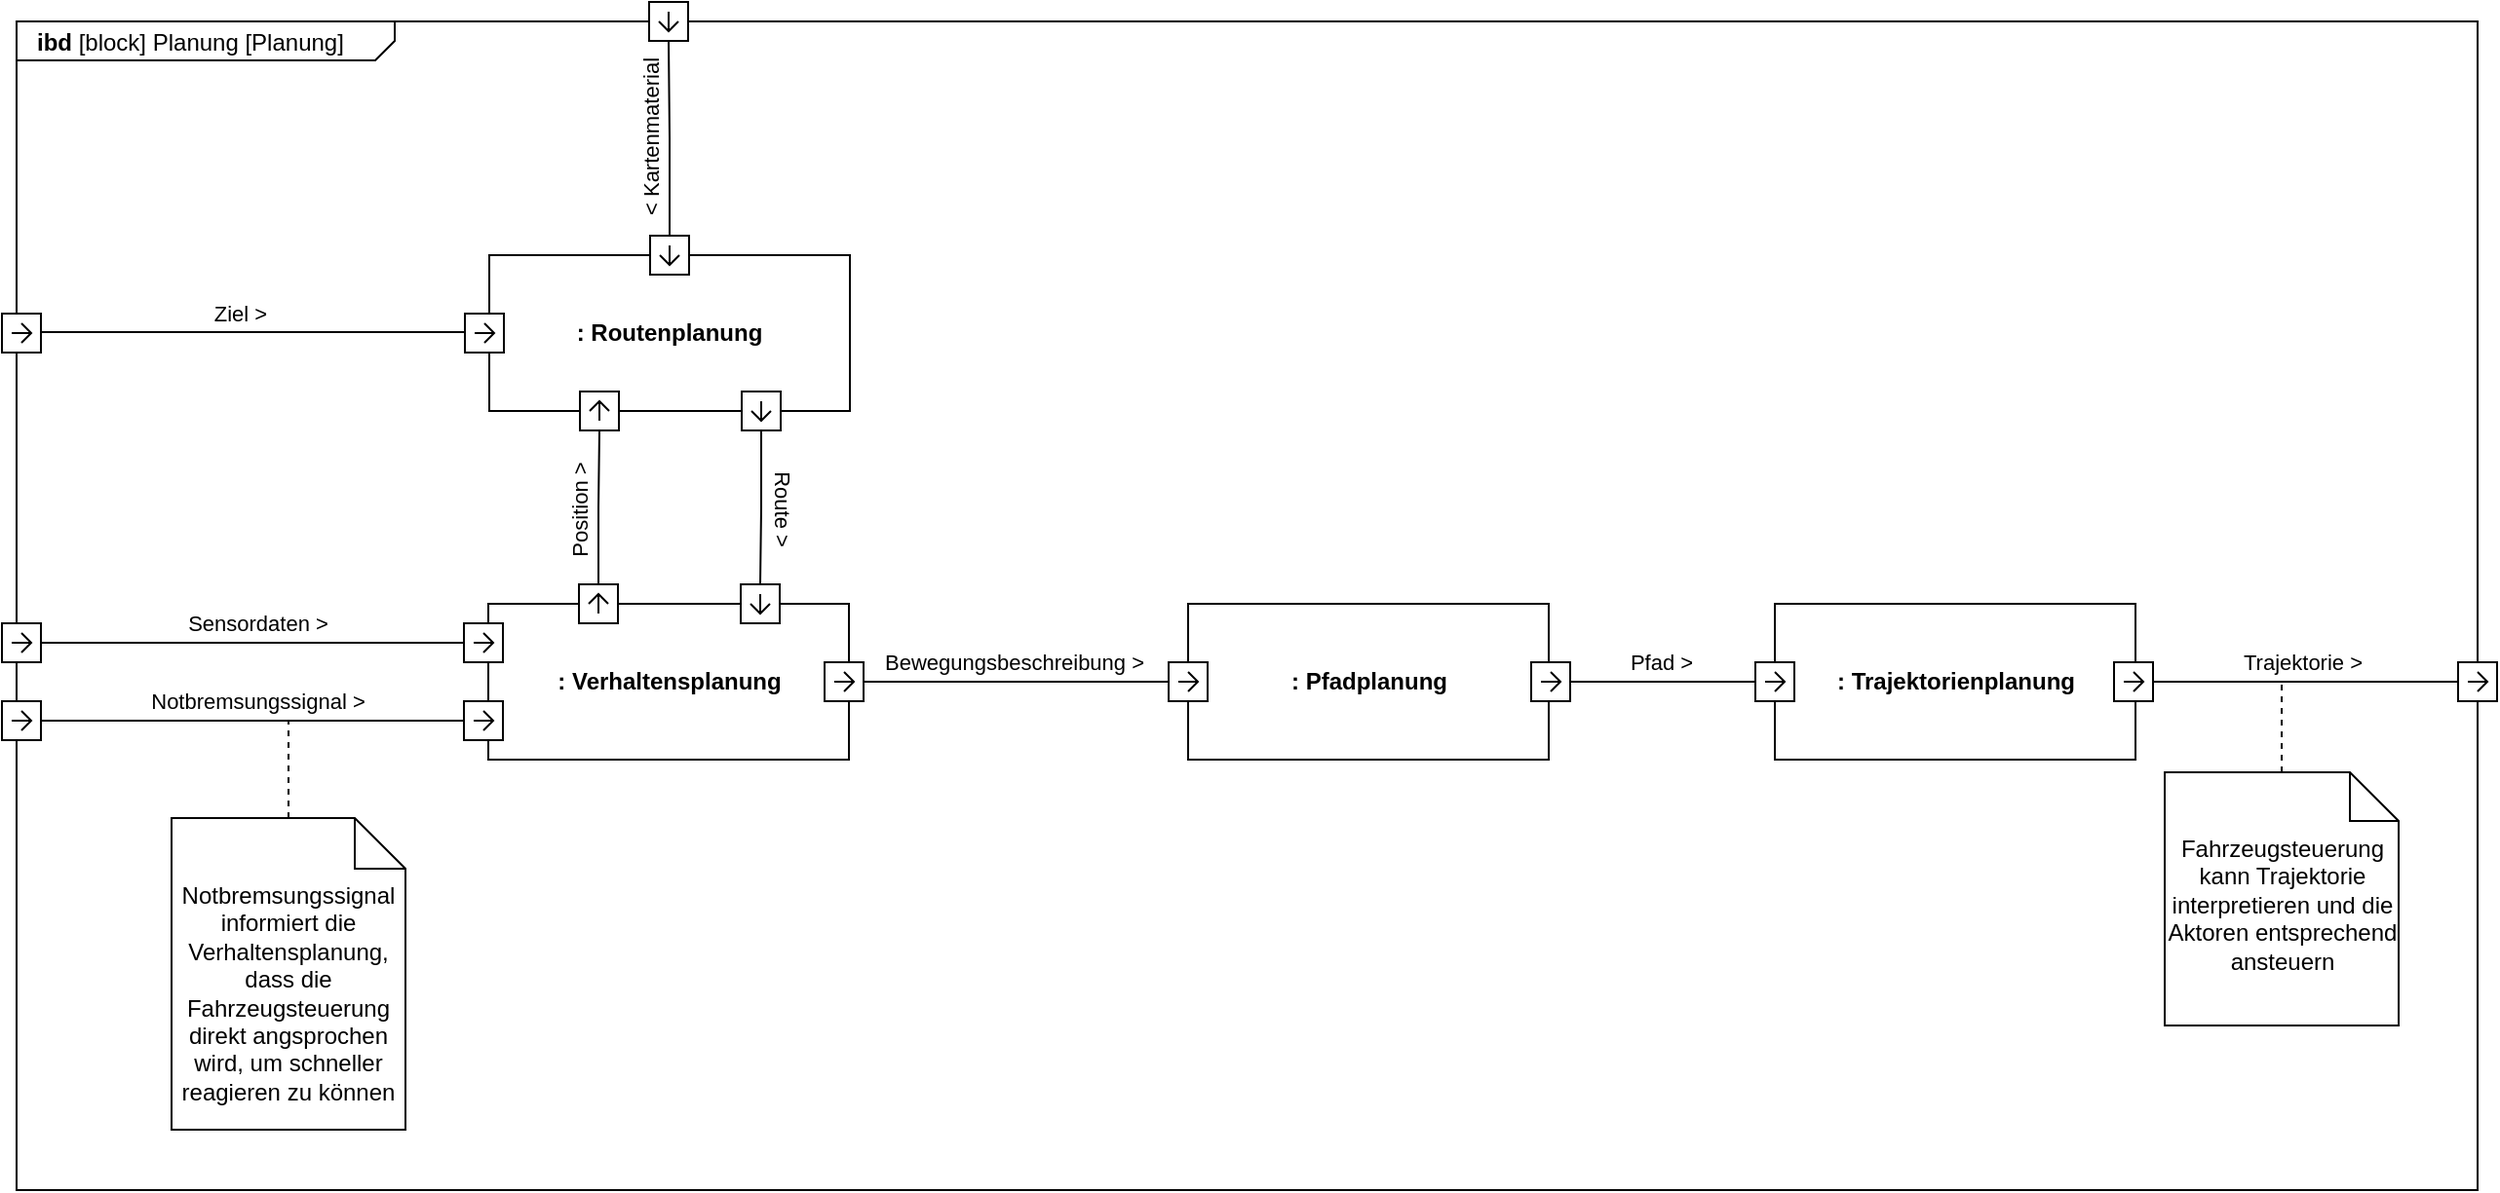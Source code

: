 <mxfile version="22.1.18" type="device">
  <diagram name="Page-1" id="VcEldbE40SIkFAcgv00z">
    <mxGraphModel dx="1347" dy="925" grid="1" gridSize="10" guides="1" tooltips="1" connect="1" arrows="1" fold="1" page="1" pageScale="1" pageWidth="850" pageHeight="1100" math="0" shadow="0">
      <root>
        <mxCell id="0" />
        <mxCell id="1" parent="0" />
        <mxCell id="SKhvwn-lRZItN7kT1ohc-1" value="&lt;p style=&quot;margin:0px;margin-top:4px;margin-left:10px;text-align:left;&quot;&gt;&lt;b&gt;ibd&lt;/b&gt; [block] Planung [Planung]&lt;br&gt;&lt;/p&gt;" style="html=1;shape=mxgraph.sysml.package;labelX=194.5;align=left;spacingLeft=10;html=1;overflow=fill;whiteSpace=wrap;recursiveResize=0;" parent="1" vertex="1">
          <mxGeometry x="27.5" y="30" width="1262.5" height="600" as="geometry" />
        </mxCell>
        <mxCell id="xnHf5yIggJUJLUZqKu_M-1" value=": Routenplanung" style="strokeColor=inherit;fillColor=inherit;gradientColor=inherit;shape=rect;html=1;fontStyle=1;whiteSpace=wrap;align=center;" vertex="1" parent="1">
          <mxGeometry x="270" y="150" width="185" height="80" as="geometry" />
        </mxCell>
        <mxCell id="xnHf5yIggJUJLUZqKu_M-2" value=": Verhaltensplanung" style="strokeColor=inherit;fillColor=inherit;gradientColor=inherit;shape=rect;html=1;fontStyle=1;whiteSpace=wrap;align=center;" vertex="1" parent="1">
          <mxGeometry x="269.5" y="329" width="185" height="80" as="geometry" />
        </mxCell>
        <mxCell id="xnHf5yIggJUJLUZqKu_M-3" value="&lt;div&gt;: Pfadplanung&lt;/div&gt;" style="strokeColor=inherit;fillColor=inherit;gradientColor=inherit;shape=rect;html=1;fontStyle=1;whiteSpace=wrap;align=center;" vertex="1" parent="1">
          <mxGeometry x="628.5" y="329" width="185" height="80" as="geometry" />
        </mxCell>
        <mxCell id="xnHf5yIggJUJLUZqKu_M-38" style="edgeStyle=orthogonalEdgeStyle;rounded=0;orthogonalLoop=1;jettySize=auto;html=1;endArrow=none;endFill=0;" edge="1" parent="1" source="xnHf5yIggJUJLUZqKu_M-58">
          <mxGeometry relative="1" as="geometry">
            <mxPoint x="1290" y="369" as="targetPoint" />
          </mxGeometry>
        </mxCell>
        <mxCell id="xnHf5yIggJUJLUZqKu_M-4" value="&lt;div&gt;: Trajektorienplanung&lt;/div&gt;" style="strokeColor=inherit;fillColor=inherit;gradientColor=inherit;shape=rect;html=1;fontStyle=1;whiteSpace=wrap;align=center;" vertex="1" parent="1">
          <mxGeometry x="929.5" y="329" width="185" height="80" as="geometry" />
        </mxCell>
        <mxCell id="xnHf5yIggJUJLUZqKu_M-5" value="" style="html=1;shape=mxgraph.sysml.port;sysMLPortType=flowN;rotation=90;" vertex="1" parent="1">
          <mxGeometry x="257.5" y="180" width="20" height="20" as="geometry" />
        </mxCell>
        <mxCell id="xnHf5yIggJUJLUZqKu_M-6" value="" style="verticalAlign=bottom;html=1;endArrow=none;edgeStyle=orthogonalEdgeStyle;rounded=0;entryX=0.5;entryY=1;entryDx=0;entryDy=0;exitX=0.5;exitY=0;exitDx=0;exitDy=0;exitPerimeter=0;entryPerimeter=0;" edge="1" parent="1">
          <mxGeometry relative="1" as="geometry">
            <mxPoint x="27.5" y="189.5" as="sourcePoint" />
            <mxPoint x="257.5" y="189.5" as="targetPoint" />
          </mxGeometry>
        </mxCell>
        <mxCell id="xnHf5yIggJUJLUZqKu_M-7" value="Ziel &amp;gt;" style="edgeLabel;html=1;align=center;verticalAlign=middle;resizable=0;points=[];" vertex="1" connectable="0" parent="xnHf5yIggJUJLUZqKu_M-6">
          <mxGeometry x="-0.135" y="2" relative="1" as="geometry">
            <mxPoint x="15" y="-8" as="offset" />
          </mxGeometry>
        </mxCell>
        <mxCell id="xnHf5yIggJUJLUZqKu_M-40" style="edgeStyle=orthogonalEdgeStyle;rounded=0;orthogonalLoop=1;jettySize=auto;html=1;exitX=0.5;exitY=1;exitDx=0;exitDy=0;exitPerimeter=0;endArrow=none;endFill=0;" edge="1" parent="1" source="xnHf5yIggJUJLUZqKu_M-48">
          <mxGeometry relative="1" as="geometry">
            <mxPoint x="362" y="30" as="targetPoint" />
          </mxGeometry>
        </mxCell>
        <mxCell id="xnHf5yIggJUJLUZqKu_M-41" value="&lt;div&gt;&amp;lt; Kartenmaterial&lt;/div&gt;" style="edgeLabel;html=1;align=center;verticalAlign=middle;resizable=0;points=[];rotation=-90;" vertex="1" connectable="0" parent="xnHf5yIggJUJLUZqKu_M-40">
          <mxGeometry x="0.127" y="-1" relative="1" as="geometry">
            <mxPoint x="-8" y="64" as="offset" />
          </mxGeometry>
        </mxCell>
        <mxCell id="xnHf5yIggJUJLUZqKu_M-9" value="" style="html=1;shape=mxgraph.sysml.port;sysMLPortType=flowN;rotation=-180;" vertex="1" parent="1">
          <mxGeometry x="352.5" y="140" width="20" height="20" as="geometry" />
        </mxCell>
        <mxCell id="xnHf5yIggJUJLUZqKu_M-11" value="" style="html=1;shape=mxgraph.sysml.port;sysMLPortType=flowN;rotation=-180;" vertex="1" parent="1">
          <mxGeometry x="399.5" y="220" width="20" height="20" as="geometry" />
        </mxCell>
        <mxCell id="xnHf5yIggJUJLUZqKu_M-12" value="" style="html=1;shape=mxgraph.sysml.port;sysMLPortType=flowN;rotation=-180;" vertex="1" parent="1">
          <mxGeometry x="399" y="319" width="20" height="20" as="geometry" />
        </mxCell>
        <mxCell id="xnHf5yIggJUJLUZqKu_M-13" style="edgeStyle=orthogonalEdgeStyle;rounded=0;orthogonalLoop=1;jettySize=auto;html=1;exitX=0.5;exitY=0;exitDx=0;exitDy=0;exitPerimeter=0;entryX=0.5;entryY=1;entryDx=0;entryDy=0;entryPerimeter=0;endArrow=none;endFill=0;" edge="1" parent="1" source="xnHf5yIggJUJLUZqKu_M-11" target="xnHf5yIggJUJLUZqKu_M-12">
          <mxGeometry relative="1" as="geometry" />
        </mxCell>
        <mxCell id="xnHf5yIggJUJLUZqKu_M-47" value="Route &amp;gt;" style="edgeLabel;html=1;align=center;verticalAlign=middle;resizable=0;points=[];rotation=90;" vertex="1" connectable="0" parent="xnHf5yIggJUJLUZqKu_M-13">
          <mxGeometry x="-0.069" y="1" relative="1" as="geometry">
            <mxPoint x="10" y="3" as="offset" />
          </mxGeometry>
        </mxCell>
        <mxCell id="xnHf5yIggJUJLUZqKu_M-14" value="" style="verticalAlign=bottom;html=1;endArrow=none;edgeStyle=orthogonalEdgeStyle;rounded=0;entryX=0.5;entryY=1;entryDx=0;entryDy=0;exitX=0.5;exitY=0;exitDx=0;exitDy=0;exitPerimeter=0;entryPerimeter=0;" edge="1" target="xnHf5yIggJUJLUZqKu_M-16" parent="1" source="xnHf5yIggJUJLUZqKu_M-52">
          <mxGeometry relative="1" as="geometry">
            <mxPoint x="27.5" y="349" as="sourcePoint" />
            <mxPoint x="377" y="488" as="targetPoint" />
          </mxGeometry>
        </mxCell>
        <mxCell id="xnHf5yIggJUJLUZqKu_M-16" value="" style="html=1;shape=mxgraph.sysml.port;sysMLPortType=flowN;rotation=90;" vertex="1" parent="1">
          <mxGeometry x="257" y="339" width="20" height="20" as="geometry" />
        </mxCell>
        <mxCell id="xnHf5yIggJUJLUZqKu_M-19" value="" style="html=1;shape=mxgraph.sysml.port;sysMLPortType=flowN;rotation=90;" vertex="1" parent="1">
          <mxGeometry x="257" y="379" width="20" height="20" as="geometry" />
        </mxCell>
        <mxCell id="xnHf5yIggJUJLUZqKu_M-20" value="" style="verticalAlign=bottom;html=1;endArrow=none;edgeStyle=orthogonalEdgeStyle;rounded=0;entryX=0.5;entryY=1;entryDx=0;entryDy=0;exitX=0.5;exitY=0;exitDx=0;exitDy=0;exitPerimeter=0;entryPerimeter=0;" edge="1" target="xnHf5yIggJUJLUZqKu_M-19" parent="1" source="xnHf5yIggJUJLUZqKu_M-55">
          <mxGeometry relative="1" as="geometry">
            <mxPoint x="27.5" y="389" as="sourcePoint" />
            <mxPoint x="377" y="528" as="targetPoint" />
          </mxGeometry>
        </mxCell>
        <mxCell id="xnHf5yIggJUJLUZqKu_M-22" value="Notbremsungssignal informiert die Verhaltensplanung, dass die Fahrzeugsteuerung direkt angsprochen wird, um schneller reagieren zu können" style="shape=note2;boundedLbl=1;whiteSpace=wrap;html=1;size=26;verticalAlign=top;align=center;" vertex="1" parent="1">
          <mxGeometry x="107" y="439" width="120" height="160" as="geometry" />
        </mxCell>
        <mxCell id="xnHf5yIggJUJLUZqKu_M-23" style="edgeStyle=orthogonalEdgeStyle;rounded=0;orthogonalLoop=1;jettySize=auto;html=1;exitX=0.5;exitY=0;exitDx=0;exitDy=0;exitPerimeter=0;dashed=1;endArrow=none;endFill=0;" edge="1" source="xnHf5yIggJUJLUZqKu_M-22" parent="1">
          <mxGeometry relative="1" as="geometry">
            <mxPoint x="167" y="389" as="targetPoint" />
          </mxGeometry>
        </mxCell>
        <mxCell id="xnHf5yIggJUJLUZqKu_M-27" value="" style="verticalAlign=bottom;html=1;endArrow=none;edgeStyle=orthogonalEdgeStyle;rounded=0;exitX=0.5;exitY=0;exitDx=0;exitDy=0;exitPerimeter=0;entryX=0;entryY=0.5;entryDx=0;entryDy=0;" edge="1" source="xnHf5yIggJUJLUZqKu_M-29" parent="1" target="xnHf5yIggJUJLUZqKu_M-3">
          <mxGeometry relative="1" as="geometry">
            <mxPoint x="462.5" y="369" as="sourcePoint" />
            <mxPoint x="509.5" y="369" as="targetPoint" />
          </mxGeometry>
        </mxCell>
        <mxCell id="xnHf5yIggJUJLUZqKu_M-28" value="Bewegungsbeschreibung &amp;gt;" style="edgeLabel;html=1;align=center;verticalAlign=middle;resizable=0;points=[];" vertex="1" connectable="0" parent="xnHf5yIggJUJLUZqKu_M-27">
          <mxGeometry x="-0.162" y="-2" relative="1" as="geometry">
            <mxPoint x="7" y="-12" as="offset" />
          </mxGeometry>
        </mxCell>
        <mxCell id="xnHf5yIggJUJLUZqKu_M-29" value="" style="html=1;shape=mxgraph.sysml.port;sysMLPortType=flowN;rotation=90;" vertex="1" parent="1">
          <mxGeometry x="442" y="359" width="20" height="20" as="geometry" />
        </mxCell>
        <mxCell id="xnHf5yIggJUJLUZqKu_M-30" value="" style="html=1;shape=mxgraph.sysml.port;sysMLPortType=flowN;rotation=90;" vertex="1" parent="1">
          <mxGeometry x="618.5" y="359" width="20" height="20" as="geometry" />
        </mxCell>
        <mxCell id="xnHf5yIggJUJLUZqKu_M-31" value="" style="html=1;shape=mxgraph.sysml.port;sysMLPortType=flowN;rotation=90;" vertex="1" parent="1">
          <mxGeometry x="804.5" y="359" width="20" height="20" as="geometry" />
        </mxCell>
        <mxCell id="xnHf5yIggJUJLUZqKu_M-32" value="" style="html=1;shape=mxgraph.sysml.port;sysMLPortType=flowN;rotation=90;" vertex="1" parent="1">
          <mxGeometry x="919.5" y="359" width="20" height="20" as="geometry" />
        </mxCell>
        <mxCell id="xnHf5yIggJUJLUZqKu_M-33" style="edgeStyle=orthogonalEdgeStyle;rounded=0;orthogonalLoop=1;jettySize=auto;html=1;exitX=0.5;exitY=0;exitDx=0;exitDy=0;exitPerimeter=0;entryX=0.5;entryY=1;entryDx=0;entryDy=0;entryPerimeter=0;endArrow=none;endFill=0;" edge="1" parent="1" source="xnHf5yIggJUJLUZqKu_M-31" target="xnHf5yIggJUJLUZqKu_M-32">
          <mxGeometry relative="1" as="geometry" />
        </mxCell>
        <mxCell id="xnHf5yIggJUJLUZqKu_M-35" value="Pfad &amp;gt;" style="edgeLabel;html=1;align=center;verticalAlign=middle;resizable=0;points=[];" vertex="1" connectable="0" parent="1">
          <mxGeometry x="858.501" y="358.999" as="geometry">
            <mxPoint x="12" as="offset" />
          </mxGeometry>
        </mxCell>
        <mxCell id="xnHf5yIggJUJLUZqKu_M-36" value="Fahrzeugsteuerung kann Trajektorie interpretieren und die Aktoren entsprechend ansteuern" style="shape=note2;boundedLbl=1;whiteSpace=wrap;html=1;size=25;verticalAlign=top;align=center;" vertex="1" parent="1">
          <mxGeometry x="1129.5" y="415.5" width="120" height="130" as="geometry" />
        </mxCell>
        <mxCell id="xnHf5yIggJUJLUZqKu_M-37" style="edgeStyle=orthogonalEdgeStyle;rounded=0;orthogonalLoop=1;jettySize=auto;html=1;exitX=0.5;exitY=0;exitDx=0;exitDy=0;exitPerimeter=0;endArrow=none;endFill=0;dashed=1;" edge="1" source="xnHf5yIggJUJLUZqKu_M-36" parent="1">
          <mxGeometry relative="1" as="geometry">
            <mxPoint x="1189.5" y="369" as="targetPoint" />
          </mxGeometry>
        </mxCell>
        <mxCell id="xnHf5yIggJUJLUZqKu_M-42" value="" style="html=1;shape=mxgraph.sysml.port;sysMLPortType=flowN;rotation=0;" vertex="1" parent="1">
          <mxGeometry x="316" y="319" width="20" height="20" as="geometry" />
        </mxCell>
        <mxCell id="xnHf5yIggJUJLUZqKu_M-44" value="" style="html=1;shape=mxgraph.sysml.port;sysMLPortType=flowN;rotation=0;" vertex="1" parent="1">
          <mxGeometry x="316.5" y="220" width="20" height="20" as="geometry" />
        </mxCell>
        <mxCell id="xnHf5yIggJUJLUZqKu_M-45" style="edgeStyle=orthogonalEdgeStyle;rounded=0;orthogonalLoop=1;jettySize=auto;html=1;exitX=0.5;exitY=0;exitDx=0;exitDy=0;exitPerimeter=0;entryX=0.5;entryY=1;entryDx=0;entryDy=0;entryPerimeter=0;endArrow=none;endFill=0;" edge="1" parent="1" source="xnHf5yIggJUJLUZqKu_M-42" target="xnHf5yIggJUJLUZqKu_M-44">
          <mxGeometry relative="1" as="geometry" />
        </mxCell>
        <mxCell id="xnHf5yIggJUJLUZqKu_M-46" value="Position &amp;gt;" style="edgeLabel;html=1;align=center;verticalAlign=middle;resizable=0;points=[];rotation=-90;" vertex="1" connectable="0" parent="xnHf5yIggJUJLUZqKu_M-45">
          <mxGeometry x="0.08" y="-2" relative="1" as="geometry">
            <mxPoint x="-12" y="5" as="offset" />
          </mxGeometry>
        </mxCell>
        <mxCell id="xnHf5yIggJUJLUZqKu_M-49" value="" style="edgeStyle=orthogonalEdgeStyle;rounded=0;orthogonalLoop=1;jettySize=auto;html=1;exitX=0.5;exitY=1;exitDx=0;exitDy=0;exitPerimeter=0;endArrow=none;endFill=0;" edge="1" parent="1" source="xnHf5yIggJUJLUZqKu_M-9" target="xnHf5yIggJUJLUZqKu_M-48">
          <mxGeometry relative="1" as="geometry">
            <mxPoint x="362" y="30" as="targetPoint" />
            <mxPoint x="363" y="140" as="sourcePoint" />
          </mxGeometry>
        </mxCell>
        <mxCell id="xnHf5yIggJUJLUZqKu_M-48" value="" style="html=1;shape=mxgraph.sysml.port;sysMLPortType=flowN;rotation=-180;" vertex="1" parent="1">
          <mxGeometry x="352" y="20" width="20" height="20" as="geometry" />
        </mxCell>
        <mxCell id="xnHf5yIggJUJLUZqKu_M-51" value="" style="html=1;shape=mxgraph.sysml.port;sysMLPortType=flowN;rotation=90;" vertex="1" parent="1">
          <mxGeometry x="20" y="180" width="20" height="20" as="geometry" />
        </mxCell>
        <mxCell id="xnHf5yIggJUJLUZqKu_M-53" value="" style="verticalAlign=bottom;html=1;endArrow=none;edgeStyle=orthogonalEdgeStyle;rounded=0;entryX=0.5;entryY=1;entryDx=0;entryDy=0;exitX=0.5;exitY=0;exitDx=0;exitDy=0;exitPerimeter=0;entryPerimeter=0;" edge="1" parent="1" target="xnHf5yIggJUJLUZqKu_M-52">
          <mxGeometry relative="1" as="geometry">
            <mxPoint x="27.5" y="349" as="sourcePoint" />
            <mxPoint x="257" y="349" as="targetPoint" />
          </mxGeometry>
        </mxCell>
        <mxCell id="xnHf5yIggJUJLUZqKu_M-54" value="Sensordaten &amp;gt;" style="edgeLabel;html=1;align=center;verticalAlign=middle;resizable=0;points=[];" vertex="1" connectable="0" parent="xnHf5yIggJUJLUZqKu_M-53">
          <mxGeometry x="-0.196" y="1" relative="1" as="geometry">
            <mxPoint x="126" y="-11" as="offset" />
          </mxGeometry>
        </mxCell>
        <mxCell id="xnHf5yIggJUJLUZqKu_M-52" value="" style="html=1;shape=mxgraph.sysml.port;sysMLPortType=flowN;rotation=90;" vertex="1" parent="1">
          <mxGeometry x="20" y="339" width="20" height="20" as="geometry" />
        </mxCell>
        <mxCell id="xnHf5yIggJUJLUZqKu_M-56" value="" style="verticalAlign=bottom;html=1;endArrow=none;edgeStyle=orthogonalEdgeStyle;rounded=0;entryX=0.5;entryY=1;entryDx=0;entryDy=0;exitX=0.5;exitY=0;exitDx=0;exitDy=0;exitPerimeter=0;entryPerimeter=0;" edge="1" parent="1" target="xnHf5yIggJUJLUZqKu_M-55">
          <mxGeometry relative="1" as="geometry">
            <mxPoint x="27.5" y="389" as="sourcePoint" />
            <mxPoint x="257" y="389" as="targetPoint" />
          </mxGeometry>
        </mxCell>
        <mxCell id="xnHf5yIggJUJLUZqKu_M-57" value="Notbremsungssignal &amp;gt;" style="edgeLabel;html=1;align=center;verticalAlign=middle;resizable=0;points=[];" vertex="1" connectable="0" parent="xnHf5yIggJUJLUZqKu_M-56">
          <mxGeometry x="-0.196" y="1" relative="1" as="geometry">
            <mxPoint x="126" y="-11" as="offset" />
          </mxGeometry>
        </mxCell>
        <mxCell id="xnHf5yIggJUJLUZqKu_M-55" value="" style="html=1;shape=mxgraph.sysml.port;sysMLPortType=flowN;rotation=90;" vertex="1" parent="1">
          <mxGeometry x="20" y="379" width="20" height="20" as="geometry" />
        </mxCell>
        <mxCell id="xnHf5yIggJUJLUZqKu_M-59" value="" style="edgeStyle=orthogonalEdgeStyle;rounded=0;orthogonalLoop=1;jettySize=auto;html=1;endArrow=none;endFill=0;" edge="1" parent="1" source="xnHf5yIggJUJLUZqKu_M-4" target="xnHf5yIggJUJLUZqKu_M-58">
          <mxGeometry relative="1" as="geometry">
            <mxPoint x="1290" y="369" as="targetPoint" />
            <mxPoint x="1115" y="369" as="sourcePoint" />
          </mxGeometry>
        </mxCell>
        <mxCell id="xnHf5yIggJUJLUZqKu_M-60" value="Trajektorie &amp;gt;" style="edgeLabel;html=1;align=center;verticalAlign=middle;resizable=0;points=[];" vertex="1" connectable="0" parent="xnHf5yIggJUJLUZqKu_M-59">
          <mxGeometry x="0.227" y="-5" relative="1" as="geometry">
            <mxPoint x="-16" y="-15" as="offset" />
          </mxGeometry>
        </mxCell>
        <mxCell id="xnHf5yIggJUJLUZqKu_M-58" value="" style="html=1;shape=mxgraph.sysml.port;sysMLPortType=flowN;rotation=90;" vertex="1" parent="1">
          <mxGeometry x="1280" y="359" width="20" height="20" as="geometry" />
        </mxCell>
        <mxCell id="xnHf5yIggJUJLUZqKu_M-24" value="" style="html=1;shape=mxgraph.sysml.port;sysMLPortType=flowN;rotation=90;" vertex="1" parent="1">
          <mxGeometry x="1103.5" y="359" width="20" height="20" as="geometry" />
        </mxCell>
      </root>
    </mxGraphModel>
  </diagram>
</mxfile>
